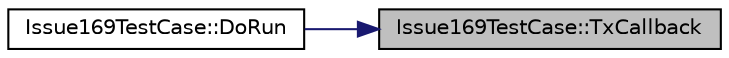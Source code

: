 digraph "Issue169TestCase::TxCallback"
{
 // LATEX_PDF_SIZE
  edge [fontname="Helvetica",fontsize="10",labelfontname="Helvetica",labelfontsize="10"];
  node [fontname="Helvetica",fontsize="10",shape=record];
  rankdir="RL";
  Node1 [label="Issue169TestCase::TxCallback",height=0.2,width=0.4,color="black", fillcolor="grey75", style="filled", fontcolor="black",tooltip="Callback that indicates a PSDU is being transmitted."];
  Node1 -> Node2 [dir="back",color="midnightblue",fontsize="10",style="solid",fontname="Helvetica"];
  Node2 [label="Issue169TestCase::DoRun",height=0.2,width=0.4,color="black", fillcolor="white", style="filled",URL="$class_issue169_test_case.html#aeaf20592c75e4f352efd399dd9e06a4d",tooltip="Implementation to actually run this TestCase."];
}
